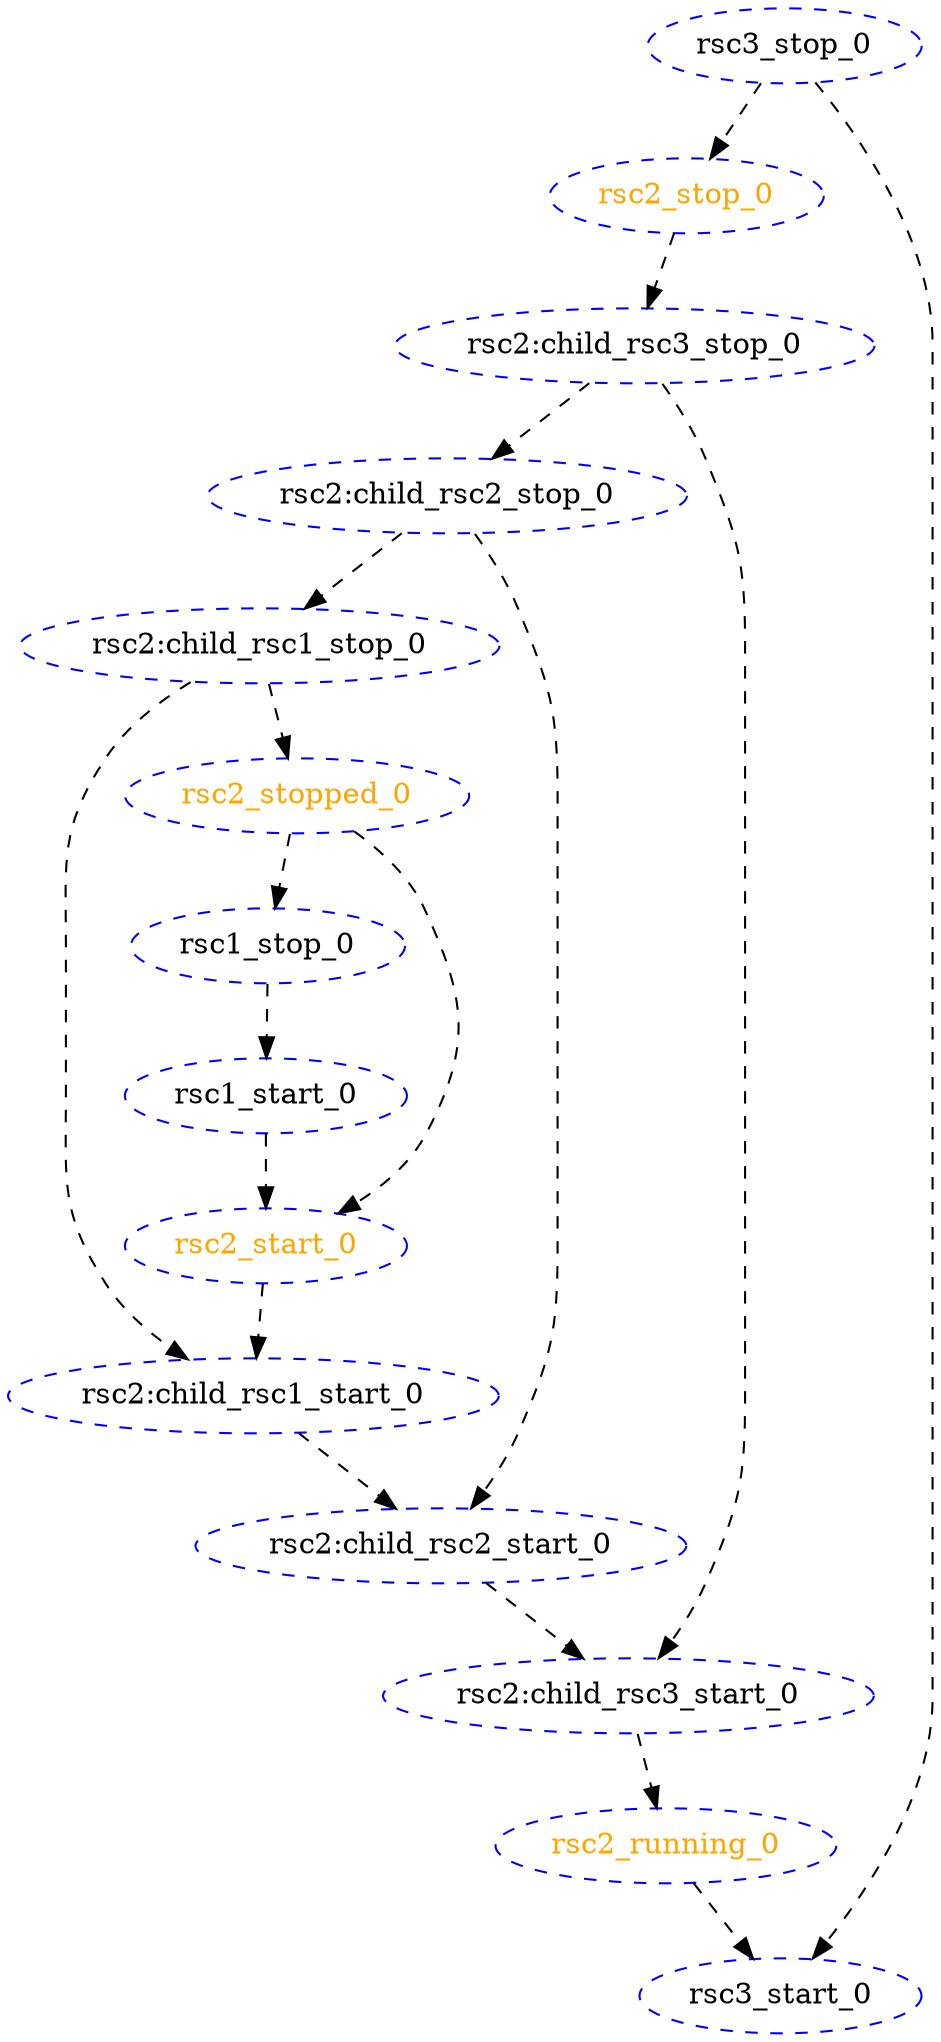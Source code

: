 digraph "g" {
	size = "30,30"
"rsc1_stop_0" [ style="dashed" color="blue" fontcolor="black" ]
"rsc1_start_0" [ style="dashed" color="blue" fontcolor="black" ]
"rsc2:child_rsc1_stop_0" [ style="dashed" color="blue" fontcolor="black" ]
"rsc2:child_rsc1_start_0" [ style="dashed" color="blue" fontcolor="black" ]
"rsc2:child_rsc2_stop_0" [ style="dashed" color="blue" fontcolor="black" ]
"rsc2:child_rsc2_start_0" [ style="dashed" color="blue" fontcolor="black" ]
"rsc2:child_rsc3_stop_0" [ style="dashed" color="blue" fontcolor="black" ]
"rsc2:child_rsc3_start_0" [ style="dashed" color="blue" fontcolor="black" ]
"rsc2_start_0" [ style="dashed" color="blue" fontcolor="orange" ]
"rsc2_running_0" [ style="dashed" color="blue" fontcolor="orange" ]
"rsc2_stop_0" [ style="dashed" color="blue" fontcolor="orange" ]
"rsc2_stopped_0" [ style="dashed" color="blue" fontcolor="orange" ]
"rsc3_stop_0" [ style="dashed" color="blue" fontcolor="black" ]
"rsc3_start_0" [ style="dashed" color="blue" fontcolor="black" ]
"rsc2_stopped_0" -> "rsc1_stop_0" [ style = dashed]
"rsc1_stop_0" -> "rsc1_start_0" [ style = dashed]
"rsc2:child_rsc2_stop_0" -> "rsc2:child_rsc1_stop_0" [ style = dashed]
"rsc2:child_rsc1_stop_0" -> "rsc2:child_rsc1_start_0" [ style = dashed]
"rsc2_start_0" -> "rsc2:child_rsc1_start_0" [ style = dashed]
"rsc2:child_rsc3_stop_0" -> "rsc2:child_rsc2_stop_0" [ style = dashed]
"rsc2:child_rsc2_stop_0" -> "rsc2:child_rsc2_start_0" [ style = dashed]
"rsc2:child_rsc1_start_0" -> "rsc2:child_rsc2_start_0" [ style = dashed]
"rsc2_stop_0" -> "rsc2:child_rsc3_stop_0" [ style = dashed]
"rsc2:child_rsc3_stop_0" -> "rsc2:child_rsc3_start_0" [ style = dashed]
"rsc2:child_rsc2_start_0" -> "rsc2:child_rsc3_start_0" [ style = dashed]
"rsc1_start_0" -> "rsc2_start_0" [ style = dashed]
"rsc2_stopped_0" -> "rsc2_start_0" [ style = dashed]
"rsc2:child_rsc3_start_0" -> "rsc2_running_0" [ style = dashed]
"rsc3_stop_0" -> "rsc2_stop_0" [ style = dashed]
"rsc2:child_rsc1_stop_0" -> "rsc2_stopped_0" [ style = dashed]
"rsc2_running_0" -> "rsc3_start_0" [ style = dashed]
"rsc3_stop_0" -> "rsc3_start_0" [ style = dashed]
}
